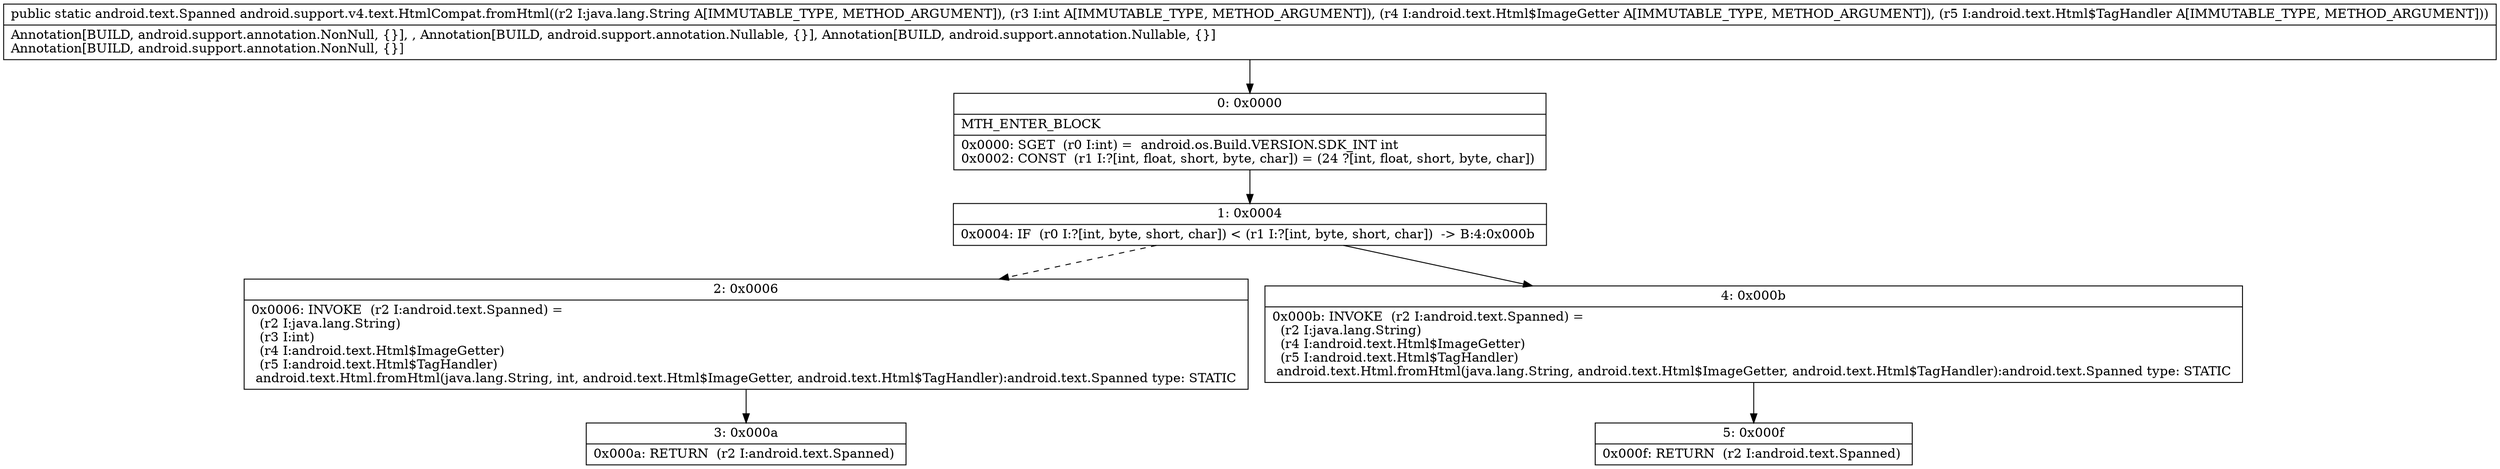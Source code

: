 digraph "CFG forandroid.support.v4.text.HtmlCompat.fromHtml(Ljava\/lang\/String;ILandroid\/text\/Html$ImageGetter;Landroid\/text\/Html$TagHandler;)Landroid\/text\/Spanned;" {
Node_0 [shape=record,label="{0\:\ 0x0000|MTH_ENTER_BLOCK\l|0x0000: SGET  (r0 I:int) =  android.os.Build.VERSION.SDK_INT int \l0x0002: CONST  (r1 I:?[int, float, short, byte, char]) = (24 ?[int, float, short, byte, char]) \l}"];
Node_1 [shape=record,label="{1\:\ 0x0004|0x0004: IF  (r0 I:?[int, byte, short, char]) \< (r1 I:?[int, byte, short, char])  \-\> B:4:0x000b \l}"];
Node_2 [shape=record,label="{2\:\ 0x0006|0x0006: INVOKE  (r2 I:android.text.Spanned) = \l  (r2 I:java.lang.String)\l  (r3 I:int)\l  (r4 I:android.text.Html$ImageGetter)\l  (r5 I:android.text.Html$TagHandler)\l android.text.Html.fromHtml(java.lang.String, int, android.text.Html$ImageGetter, android.text.Html$TagHandler):android.text.Spanned type: STATIC \l}"];
Node_3 [shape=record,label="{3\:\ 0x000a|0x000a: RETURN  (r2 I:android.text.Spanned) \l}"];
Node_4 [shape=record,label="{4\:\ 0x000b|0x000b: INVOKE  (r2 I:android.text.Spanned) = \l  (r2 I:java.lang.String)\l  (r4 I:android.text.Html$ImageGetter)\l  (r5 I:android.text.Html$TagHandler)\l android.text.Html.fromHtml(java.lang.String, android.text.Html$ImageGetter, android.text.Html$TagHandler):android.text.Spanned type: STATIC \l}"];
Node_5 [shape=record,label="{5\:\ 0x000f|0x000f: RETURN  (r2 I:android.text.Spanned) \l}"];
MethodNode[shape=record,label="{public static android.text.Spanned android.support.v4.text.HtmlCompat.fromHtml((r2 I:java.lang.String A[IMMUTABLE_TYPE, METHOD_ARGUMENT]), (r3 I:int A[IMMUTABLE_TYPE, METHOD_ARGUMENT]), (r4 I:android.text.Html$ImageGetter A[IMMUTABLE_TYPE, METHOD_ARGUMENT]), (r5 I:android.text.Html$TagHandler A[IMMUTABLE_TYPE, METHOD_ARGUMENT]))  | Annotation[BUILD, android.support.annotation.NonNull, \{\}], , Annotation[BUILD, android.support.annotation.Nullable, \{\}], Annotation[BUILD, android.support.annotation.Nullable, \{\}]\lAnnotation[BUILD, android.support.annotation.NonNull, \{\}]\l}"];
MethodNode -> Node_0;
Node_0 -> Node_1;
Node_1 -> Node_2[style=dashed];
Node_1 -> Node_4;
Node_2 -> Node_3;
Node_4 -> Node_5;
}

